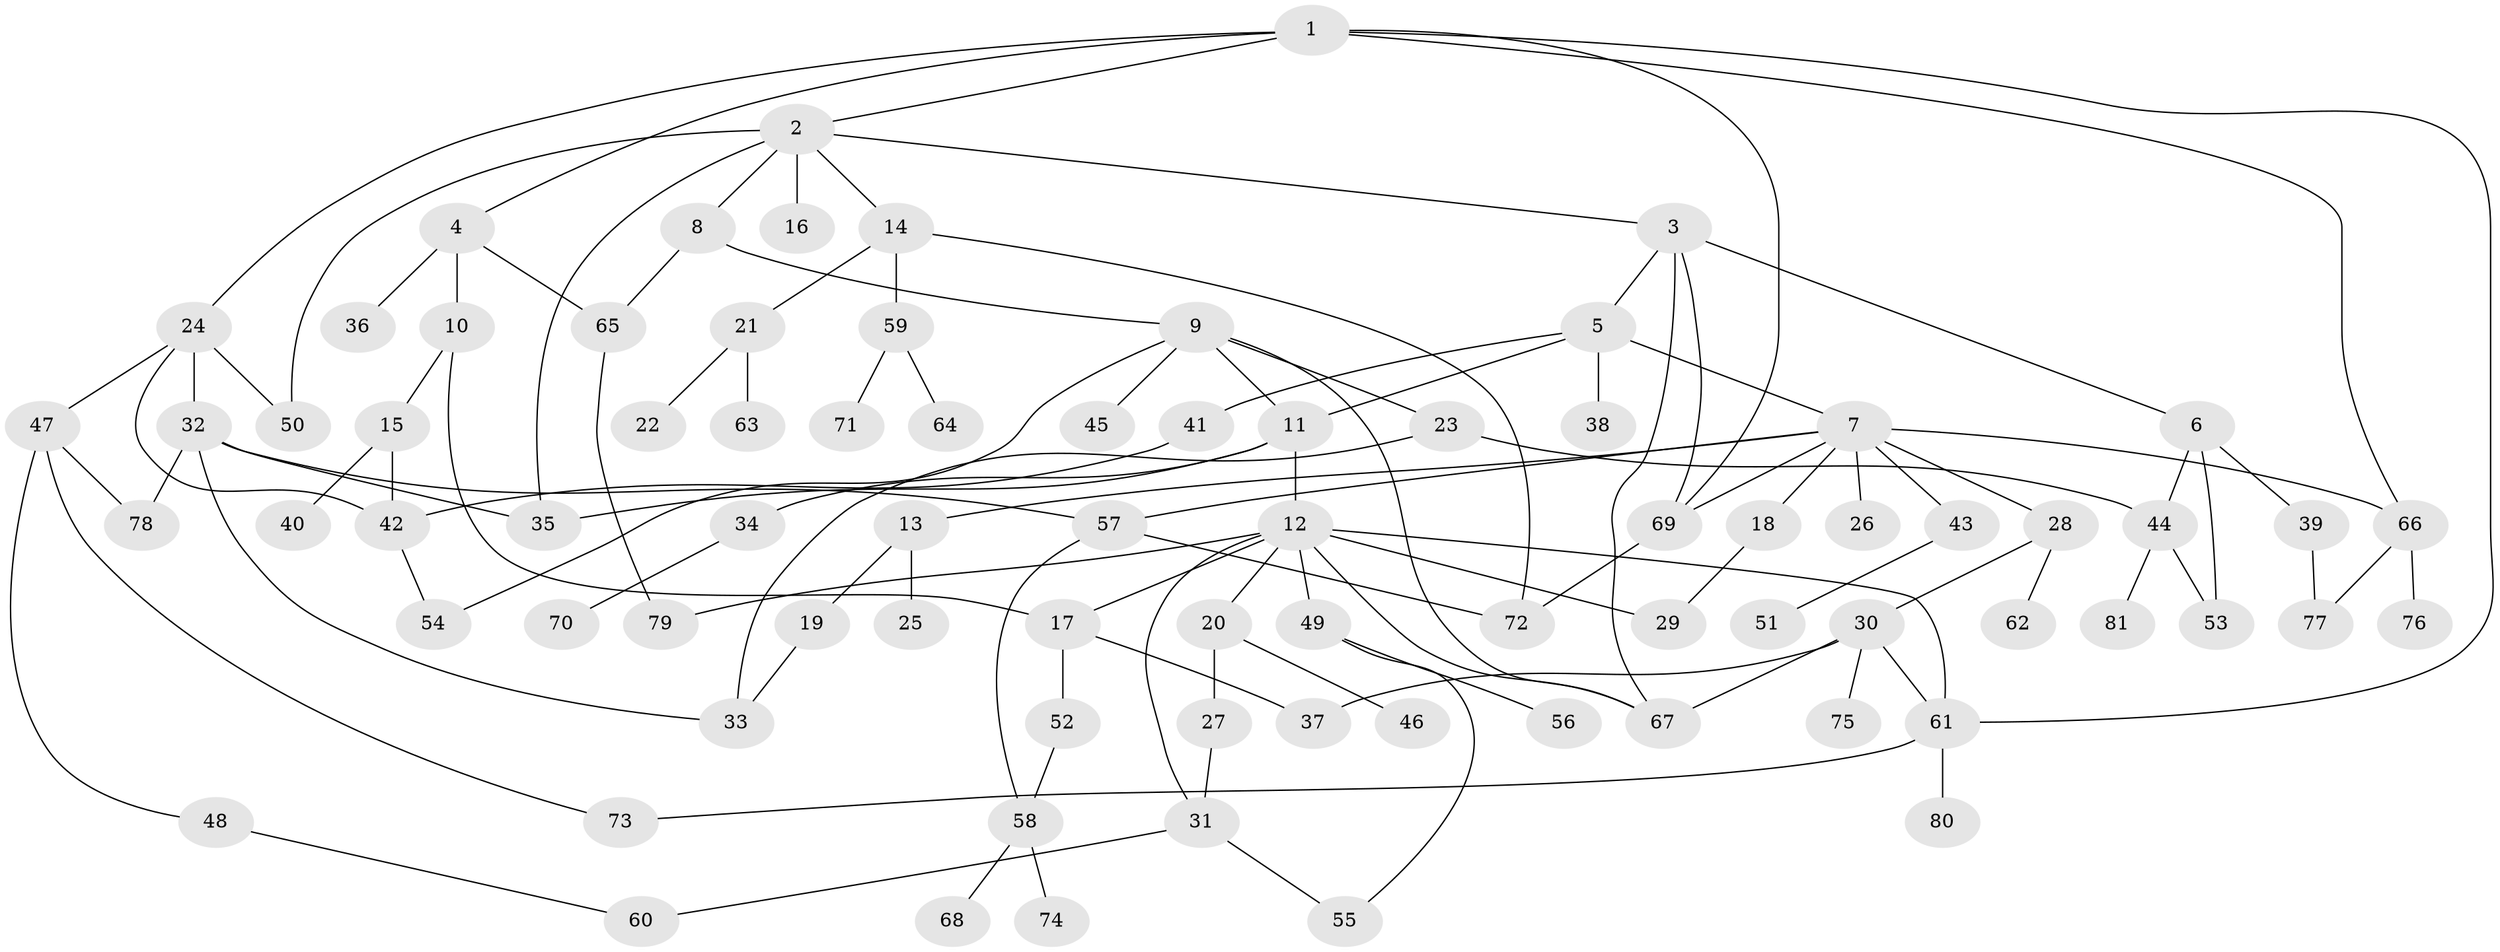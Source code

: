 // coarse degree distribution, {1: 0.46875, 2: 0.15625, 9: 0.03125, 5: 0.09375, 7: 0.03125, 4: 0.0625, 8: 0.0625, 6: 0.03125, 3: 0.0625}
// Generated by graph-tools (version 1.1) at 2025/45/03/04/25 21:45:04]
// undirected, 81 vertices, 114 edges
graph export_dot {
graph [start="1"]
  node [color=gray90,style=filled];
  1;
  2;
  3;
  4;
  5;
  6;
  7;
  8;
  9;
  10;
  11;
  12;
  13;
  14;
  15;
  16;
  17;
  18;
  19;
  20;
  21;
  22;
  23;
  24;
  25;
  26;
  27;
  28;
  29;
  30;
  31;
  32;
  33;
  34;
  35;
  36;
  37;
  38;
  39;
  40;
  41;
  42;
  43;
  44;
  45;
  46;
  47;
  48;
  49;
  50;
  51;
  52;
  53;
  54;
  55;
  56;
  57;
  58;
  59;
  60;
  61;
  62;
  63;
  64;
  65;
  66;
  67;
  68;
  69;
  70;
  71;
  72;
  73;
  74;
  75;
  76;
  77;
  78;
  79;
  80;
  81;
  1 -- 2;
  1 -- 4;
  1 -- 24;
  1 -- 61;
  1 -- 69;
  1 -- 66;
  2 -- 3;
  2 -- 8;
  2 -- 14;
  2 -- 16;
  2 -- 35;
  2 -- 50;
  3 -- 5;
  3 -- 6;
  3 -- 69;
  3 -- 67;
  4 -- 10;
  4 -- 36;
  4 -- 65;
  5 -- 7;
  5 -- 11;
  5 -- 38;
  5 -- 41;
  6 -- 39;
  6 -- 44;
  6 -- 53;
  7 -- 13;
  7 -- 18;
  7 -- 26;
  7 -- 28;
  7 -- 43;
  7 -- 66;
  7 -- 69;
  7 -- 57;
  8 -- 9;
  8 -- 65;
  9 -- 23;
  9 -- 45;
  9 -- 54;
  9 -- 11;
  9 -- 67;
  10 -- 15;
  10 -- 17;
  11 -- 12;
  11 -- 34;
  11 -- 35;
  12 -- 20;
  12 -- 49;
  12 -- 79;
  12 -- 61;
  12 -- 17;
  12 -- 31;
  12 -- 67;
  12 -- 29;
  13 -- 19;
  13 -- 25;
  14 -- 21;
  14 -- 59;
  14 -- 72;
  15 -- 40;
  15 -- 42;
  17 -- 52;
  17 -- 37;
  18 -- 29;
  19 -- 33;
  20 -- 27;
  20 -- 46;
  21 -- 22;
  21 -- 63;
  23 -- 44;
  23 -- 33;
  24 -- 32;
  24 -- 42;
  24 -- 47;
  24 -- 50;
  27 -- 31;
  28 -- 30;
  28 -- 62;
  30 -- 37;
  30 -- 61;
  30 -- 67;
  30 -- 75;
  31 -- 55;
  31 -- 60;
  32 -- 33;
  32 -- 57;
  32 -- 35;
  32 -- 78;
  34 -- 70;
  39 -- 77;
  41 -- 42;
  42 -- 54;
  43 -- 51;
  44 -- 53;
  44 -- 81;
  47 -- 48;
  47 -- 78;
  47 -- 73;
  48 -- 60;
  49 -- 56;
  49 -- 55;
  52 -- 58;
  57 -- 72;
  57 -- 58;
  58 -- 68;
  58 -- 74;
  59 -- 64;
  59 -- 71;
  61 -- 73;
  61 -- 80;
  65 -- 79;
  66 -- 76;
  66 -- 77;
  69 -- 72;
}

